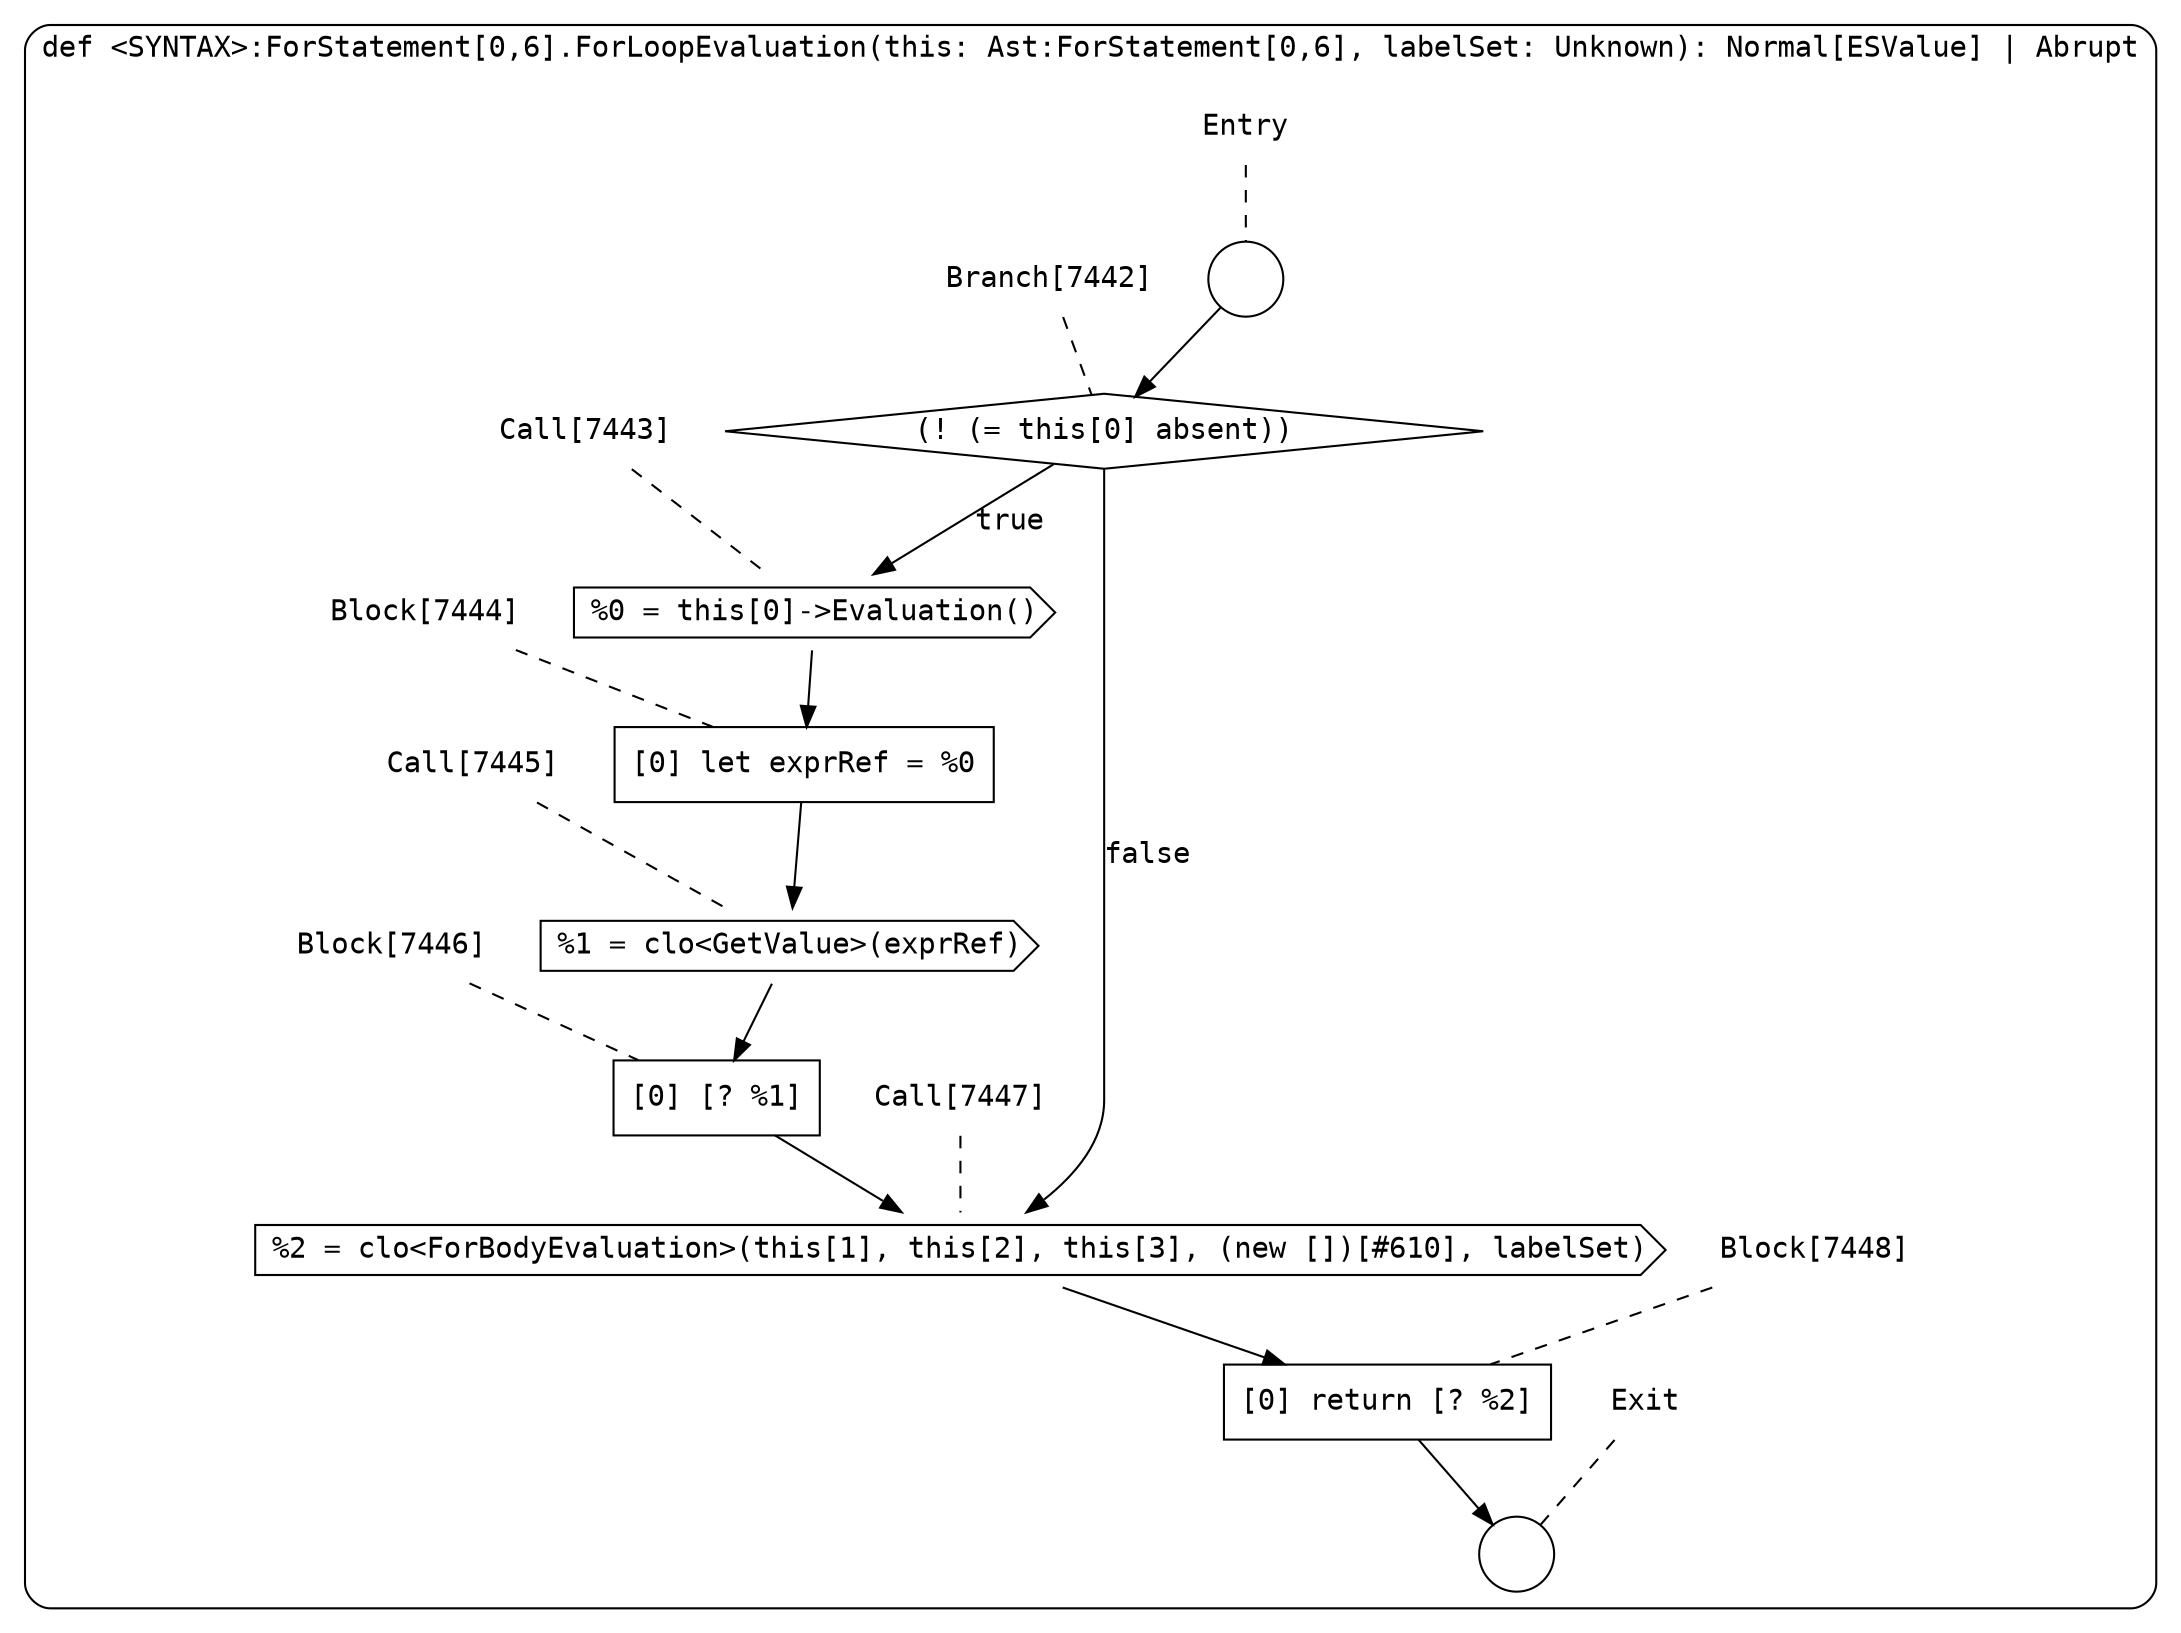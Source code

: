 digraph {
  graph [fontname = "Consolas"]
  node [fontname = "Consolas"]
  edge [fontname = "Consolas"]
  subgraph cluster1421 {
    label = "def <SYNTAX>:ForStatement[0,6].ForLoopEvaluation(this: Ast:ForStatement[0,6], labelSet: Unknown): Normal[ESValue] | Abrupt"
    style = rounded
    cluster1421_entry_name [shape=none, label=<<font color="black">Entry</font>>]
    cluster1421_entry_name -> cluster1421_entry [arrowhead=none, color="black", style=dashed]
    cluster1421_entry [shape=circle label=" " color="black" fillcolor="white" style=filled]
    cluster1421_entry -> node7442 [color="black"]
    cluster1421_exit_name [shape=none, label=<<font color="black">Exit</font>>]
    cluster1421_exit_name -> cluster1421_exit [arrowhead=none, color="black", style=dashed]
    cluster1421_exit [shape=circle label=" " color="black" fillcolor="white" style=filled]
    node7442_name [shape=none, label=<<font color="black">Branch[7442]</font>>]
    node7442_name -> node7442 [arrowhead=none, color="black", style=dashed]
    node7442 [shape=diamond, label=<<font color="black">(! (= this[0] absent))</font>> color="black" fillcolor="white", style=filled]
    node7442 -> node7443 [label=<<font color="black">true</font>> color="black"]
    node7442 -> node7447 [label=<<font color="black">false</font>> color="black"]
    node7443_name [shape=none, label=<<font color="black">Call[7443]</font>>]
    node7443_name -> node7443 [arrowhead=none, color="black", style=dashed]
    node7443 [shape=cds, label=<<font color="black">%0 = this[0]-&gt;Evaluation()</font>> color="black" fillcolor="white", style=filled]
    node7443 -> node7444 [color="black"]
    node7447_name [shape=none, label=<<font color="black">Call[7447]</font>>]
    node7447_name -> node7447 [arrowhead=none, color="black", style=dashed]
    node7447 [shape=cds, label=<<font color="black">%2 = clo&lt;ForBodyEvaluation&gt;(this[1], this[2], this[3], (new [])[#610], labelSet)</font>> color="black" fillcolor="white", style=filled]
    node7447 -> node7448 [color="black"]
    node7444_name [shape=none, label=<<font color="black">Block[7444]</font>>]
    node7444_name -> node7444 [arrowhead=none, color="black", style=dashed]
    node7444 [shape=box, label=<<font color="black">[0] let exprRef = %0<BR ALIGN="LEFT"/></font>> color="black" fillcolor="white", style=filled]
    node7444 -> node7445 [color="black"]
    node7448_name [shape=none, label=<<font color="black">Block[7448]</font>>]
    node7448_name -> node7448 [arrowhead=none, color="black", style=dashed]
    node7448 [shape=box, label=<<font color="black">[0] return [? %2]<BR ALIGN="LEFT"/></font>> color="black" fillcolor="white", style=filled]
    node7448 -> cluster1421_exit [color="black"]
    node7445_name [shape=none, label=<<font color="black">Call[7445]</font>>]
    node7445_name -> node7445 [arrowhead=none, color="black", style=dashed]
    node7445 [shape=cds, label=<<font color="black">%1 = clo&lt;GetValue&gt;(exprRef)</font>> color="black" fillcolor="white", style=filled]
    node7445 -> node7446 [color="black"]
    node7446_name [shape=none, label=<<font color="black">Block[7446]</font>>]
    node7446_name -> node7446 [arrowhead=none, color="black", style=dashed]
    node7446 [shape=box, label=<<font color="black">[0] [? %1]<BR ALIGN="LEFT"/></font>> color="black" fillcolor="white", style=filled]
    node7446 -> node7447 [color="black"]
  }
}